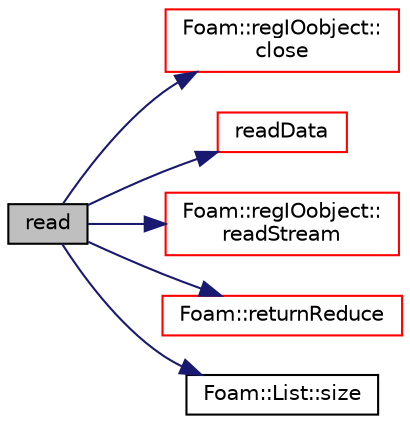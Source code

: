 digraph "read"
{
  bgcolor="transparent";
  edge [fontname="Helvetica",fontsize="10",labelfontname="Helvetica",labelfontsize="10"];
  node [fontname="Helvetica",fontsize="10",shape=record];
  rankdir="LR";
  Node4342 [label="read",height=0.2,width=0.4,color="black", fillcolor="grey75", style="filled", fontcolor="black"];
  Node4342 -> Node4343 [color="midnightblue",fontsize="10",style="solid",fontname="Helvetica"];
  Node4343 [label="Foam::regIOobject::\lclose",height=0.2,width=0.4,color="red",URL="$a27441.html#a5ae591df94fc66ccb85cbb6565368bca",tooltip="Close Istream. "];
  Node4342 -> Node4359 [color="midnightblue",fontsize="10",style="solid",fontname="Helvetica"];
  Node4359 [label="readData",height=0.2,width=0.4,color="red",URL="$a22421.html#ac3b3d77e7369ae2785973778644137c5",tooltip="ReadData function required for regIOobject read operation. Note: "];
  Node4342 -> Node4361 [color="midnightblue",fontsize="10",style="solid",fontname="Helvetica"];
  Node4361 [label="Foam::regIOobject::\lreadStream",height=0.2,width=0.4,color="red",URL="$a27441.html#a1cab0be4cd0a737bfcdd4e43a032d3fd",tooltip="Return Istream and check object type against that given. "];
  Node4342 -> Node4655 [color="midnightblue",fontsize="10",style="solid",fontname="Helvetica"];
  Node4655 [label="Foam::returnReduce",height=0.2,width=0.4,color="red",URL="$a21851.html#a8d528a67d2a9c6fe4fb94bc86872624b"];
  Node4342 -> Node4462 [color="midnightblue",fontsize="10",style="solid",fontname="Helvetica"];
  Node4462 [label="Foam::List::size",height=0.2,width=0.4,color="black",URL="$a26833.html#a8a5f6fa29bd4b500caf186f60245b384",tooltip="Override size to be inconsistent with allocated storage. "];
}
